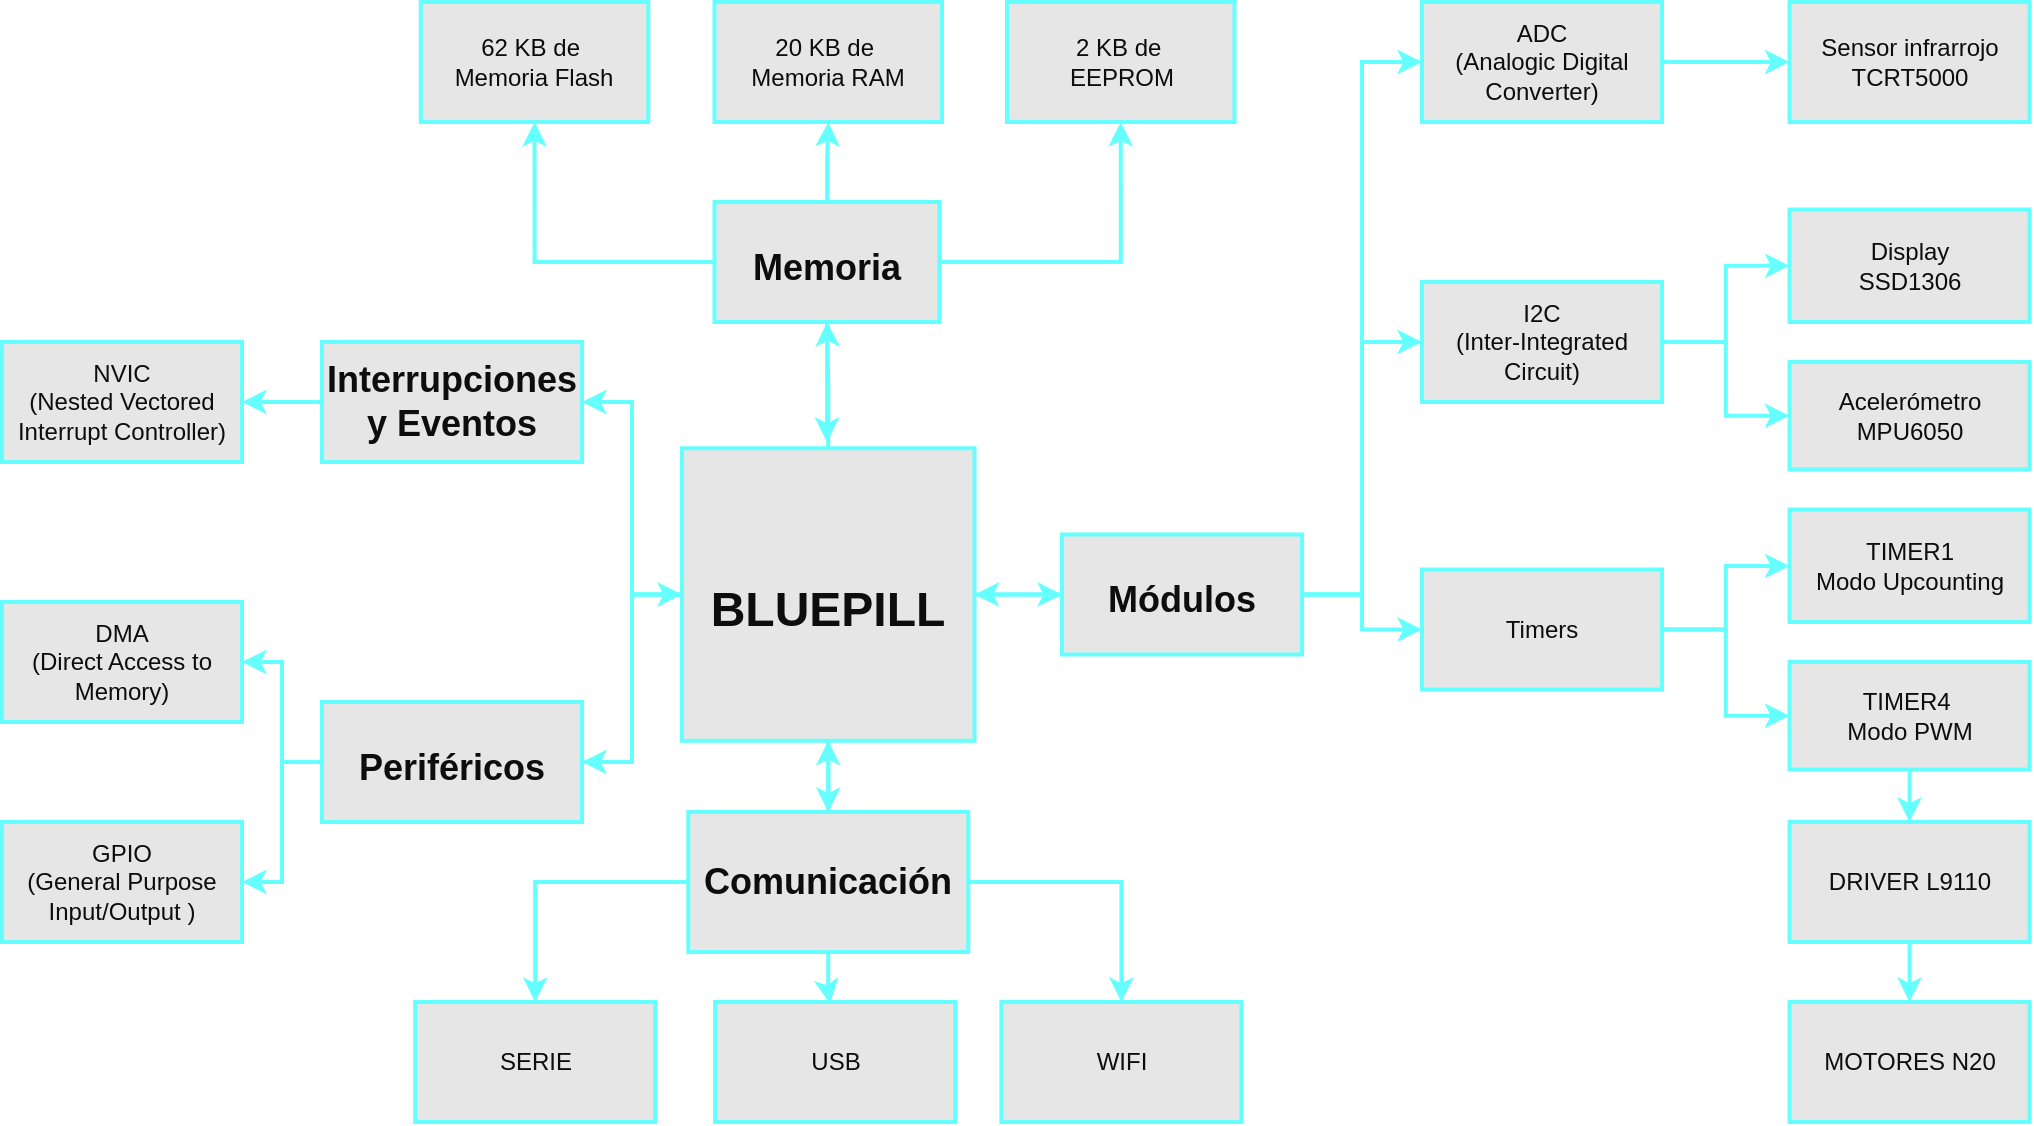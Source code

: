 <mxfile version="24.5.1" type="device">
  <diagram name="Página-1" id="UtZLhoic3mdD72n7Qbd9">
    <mxGraphModel dx="2062" dy="1900" grid="1" gridSize="10" guides="1" tooltips="1" connect="1" arrows="1" fold="1" page="1" pageScale="1" pageWidth="827" pageHeight="1169" background="none" math="0" shadow="0">
      <root>
        <mxCell id="0" />
        <mxCell id="1" parent="0" />
        <mxCell id="LOjJa33kq37aPNoS52nW-3" value="" style="edgeStyle=orthogonalEdgeStyle;rounded=0;orthogonalLoop=1;jettySize=auto;html=1;fontColor=#0D0D0D;strokeColor=#66FFFF;fillColor=#E6E6E6;strokeWidth=2;" parent="1" source="LOjJa33kq37aPNoS52nW-1" target="LOjJa33kq37aPNoS52nW-2" edge="1">
          <mxGeometry relative="1" as="geometry" />
        </mxCell>
        <mxCell id="LOjJa33kq37aPNoS52nW-5" value="" style="edgeStyle=orthogonalEdgeStyle;rounded=0;orthogonalLoop=1;jettySize=auto;html=1;fontColor=#0D0D0D;strokeColor=#66FFFF;fillColor=#E6E6E6;strokeWidth=2;" parent="1" source="LOjJa33kq37aPNoS52nW-1" target="LOjJa33kq37aPNoS52nW-4" edge="1">
          <mxGeometry relative="1" as="geometry" />
        </mxCell>
        <mxCell id="2hEsS9jjBGfZLcal9isF-10" style="edgeStyle=orthogonalEdgeStyle;rounded=0;orthogonalLoop=1;jettySize=auto;html=1;exitX=0;exitY=0.5;exitDx=0;exitDy=0;entryX=1;entryY=0.5;entryDx=0;entryDy=0;strokeColor=#66FFFF;fillColor=#E6E6E6;strokeWidth=2;" parent="1" source="LOjJa33kq37aPNoS52nW-1" target="LOjJa33kq37aPNoS52nW-70" edge="1">
          <mxGeometry relative="1" as="geometry" />
        </mxCell>
        <mxCell id="2hEsS9jjBGfZLcal9isF-18" style="edgeStyle=orthogonalEdgeStyle;rounded=0;orthogonalLoop=1;jettySize=auto;html=1;entryX=0.5;entryY=0;entryDx=0;entryDy=0;strokeColor=#66FFFF;fillColor=#E6E6E6;strokeWidth=2;" parent="1" source="LOjJa33kq37aPNoS52nW-1" target="LOjJa33kq37aPNoS52nW-6" edge="1">
          <mxGeometry relative="1" as="geometry" />
        </mxCell>
        <mxCell id="2hEsS9jjBGfZLcal9isF-21" style="edgeStyle=orthogonalEdgeStyle;rounded=0;orthogonalLoop=1;jettySize=auto;html=1;exitX=0;exitY=0.5;exitDx=0;exitDy=0;entryX=1;entryY=0.5;entryDx=0;entryDy=0;strokeColor=#66FFFF;fillColor=#E6E6E6;strokeWidth=2;" parent="1" source="LOjJa33kq37aPNoS52nW-1" target="LOjJa33kq37aPNoS52nW-95" edge="1">
          <mxGeometry relative="1" as="geometry" />
        </mxCell>
        <mxCell id="LOjJa33kq37aPNoS52nW-1" value="&lt;h1&gt;&lt;font style=&quot;&quot;&gt;&lt;font style=&quot;&quot;&gt;&lt;font style=&quot;font-size: 24px;&quot;&gt;BLUEPILL&lt;/font&gt;&lt;/font&gt;&lt;/font&gt;&lt;/h1&gt;" style="whiteSpace=wrap;html=1;aspect=fixed;fillColor=#E6E6E6;strokeColor=#66FFFF;fontSize=23;fontColor=#0D0D0D;strokeWidth=2;" parent="1" vertex="1">
          <mxGeometry x="200" y="183.13" width="146.25" height="146.25" as="geometry" />
        </mxCell>
        <mxCell id="LOjJa33kq37aPNoS52nW-57" value="" style="edgeStyle=orthogonalEdgeStyle;rounded=0;orthogonalLoop=1;jettySize=auto;html=1;fontColor=#0D0D0D;strokeColor=#66FFFF;fillColor=#E6E6E6;strokeWidth=2;" parent="1" source="LOjJa33kq37aPNoS52nW-2" target="LOjJa33kq37aPNoS52nW-54" edge="1">
          <mxGeometry relative="1" as="geometry" />
        </mxCell>
        <mxCell id="LOjJa33kq37aPNoS52nW-59" style="edgeStyle=orthogonalEdgeStyle;rounded=0;orthogonalLoop=1;jettySize=auto;html=1;entryX=0.5;entryY=1;entryDx=0;entryDy=0;fontColor=#0D0D0D;strokeColor=#66FFFF;fillColor=#E6E6E6;strokeWidth=2;" parent="1" source="LOjJa33kq37aPNoS52nW-2" target="LOjJa33kq37aPNoS52nW-55" edge="1">
          <mxGeometry relative="1" as="geometry" />
        </mxCell>
        <mxCell id="LOjJa33kq37aPNoS52nW-60" style="edgeStyle=orthogonalEdgeStyle;rounded=0;orthogonalLoop=1;jettySize=auto;html=1;exitX=0;exitY=0.5;exitDx=0;exitDy=0;entryX=0.5;entryY=1;entryDx=0;entryDy=0;fontColor=#0D0D0D;strokeColor=#66FFFF;fillColor=#E6E6E6;strokeWidth=2;" parent="1" source="LOjJa33kq37aPNoS52nW-2" target="LOjJa33kq37aPNoS52nW-56" edge="1">
          <mxGeometry relative="1" as="geometry">
            <Array as="points">
              <mxPoint x="126" y="90" />
            </Array>
          </mxGeometry>
        </mxCell>
        <mxCell id="2hEsS9jjBGfZLcal9isF-14" style="edgeStyle=orthogonalEdgeStyle;rounded=0;orthogonalLoop=1;jettySize=auto;html=1;strokeColor=#66FFFF;fillColor=#E6E6E6;strokeWidth=2;" parent="1" source="LOjJa33kq37aPNoS52nW-2" edge="1">
          <mxGeometry relative="1" as="geometry">
            <mxPoint x="272.5" y="180" as="targetPoint" />
          </mxGeometry>
        </mxCell>
        <mxCell id="LOjJa33kq37aPNoS52nW-2" value="&lt;h2&gt;&lt;font style=&quot;font-size: 18px;&quot;&gt;Memoria&lt;/font&gt;&lt;/h2&gt;" style="whiteSpace=wrap;html=1;fillColor=#E6E6E6;strokeColor=#66FFFF;fontSize=18;fontColor=#0D0D0D;strokeWidth=2;" parent="1" vertex="1">
          <mxGeometry x="216.25" y="60" width="112.5" height="60" as="geometry" />
        </mxCell>
        <mxCell id="OEmYBM9wP6fGd_knW8Kb-1" style="edgeStyle=orthogonalEdgeStyle;rounded=0;orthogonalLoop=1;jettySize=auto;html=1;entryX=0;entryY=0.5;entryDx=0;entryDy=0;fontColor=#0D0D0D;strokeColor=#66FFFF;fillColor=#E6E6E6;strokeWidth=2;" parent="1" source="LOjJa33kq37aPNoS52nW-4" target="LOjJa33kq37aPNoS52nW-18" edge="1">
          <mxGeometry relative="1" as="geometry" />
        </mxCell>
        <mxCell id="OEmYBM9wP6fGd_knW8Kb-2" style="edgeStyle=orthogonalEdgeStyle;rounded=0;orthogonalLoop=1;jettySize=auto;html=1;entryX=0;entryY=0.5;entryDx=0;entryDy=0;fontColor=#0D0D0D;strokeColor=#66FFFF;fillColor=#E6E6E6;strokeWidth=2;" parent="1" source="LOjJa33kq37aPNoS52nW-4" target="LOjJa33kq37aPNoS52nW-14" edge="1">
          <mxGeometry relative="1" as="geometry" />
        </mxCell>
        <mxCell id="OEmYBM9wP6fGd_knW8Kb-3" style="edgeStyle=orthogonalEdgeStyle;rounded=0;orthogonalLoop=1;jettySize=auto;html=1;entryX=0;entryY=0.5;entryDx=0;entryDy=0;fontColor=#0D0D0D;strokeColor=#66FFFF;fillColor=#E6E6E6;strokeWidth=2;" parent="1" source="LOjJa33kq37aPNoS52nW-4" target="LOjJa33kq37aPNoS52nW-21" edge="1">
          <mxGeometry relative="1" as="geometry" />
        </mxCell>
        <mxCell id="2hEsS9jjBGfZLcal9isF-15" style="edgeStyle=orthogonalEdgeStyle;rounded=0;orthogonalLoop=1;jettySize=auto;html=1;exitX=0;exitY=0.5;exitDx=0;exitDy=0;entryX=1;entryY=0.5;entryDx=0;entryDy=0;strokeColor=#66FFFF;fillColor=#E6E6E6;strokeWidth=2;" parent="1" source="LOjJa33kq37aPNoS52nW-4" target="LOjJa33kq37aPNoS52nW-1" edge="1">
          <mxGeometry relative="1" as="geometry" />
        </mxCell>
        <mxCell id="LOjJa33kq37aPNoS52nW-4" value="&lt;h2&gt;&lt;font style=&quot;font-size: 18px;&quot;&gt;Módulos&lt;/font&gt;&lt;/h2&gt;" style="whiteSpace=wrap;html=1;fillColor=#E6E6E6;strokeColor=#66FFFF;fontSize=18;fontColor=#0D0D0D;strokeWidth=2;" parent="1" vertex="1">
          <mxGeometry x="390" y="226.25" width="120" height="60" as="geometry" />
        </mxCell>
        <mxCell id="LOjJa33kq37aPNoS52nW-32" value="" style="edgeStyle=orthogonalEdgeStyle;rounded=0;orthogonalLoop=1;jettySize=auto;html=1;fontColor=#0D0D0D;strokeColor=#66FFFF;fillColor=#E6E6E6;strokeWidth=2;" parent="1" source="LOjJa33kq37aPNoS52nW-6" target="LOjJa33kq37aPNoS52nW-31" edge="1">
          <mxGeometry relative="1" as="geometry" />
        </mxCell>
        <mxCell id="LOjJa33kq37aPNoS52nW-36" value="" style="edgeStyle=orthogonalEdgeStyle;rounded=0;orthogonalLoop=1;jettySize=auto;html=1;fontColor=#0D0D0D;strokeColor=#66FFFF;fillColor=#E6E6E6;strokeWidth=2;" parent="1" source="LOjJa33kq37aPNoS52nW-6" target="LOjJa33kq37aPNoS52nW-35" edge="1">
          <mxGeometry relative="1" as="geometry" />
        </mxCell>
        <mxCell id="2hEsS9jjBGfZLcal9isF-19" style="edgeStyle=orthogonalEdgeStyle;rounded=0;orthogonalLoop=1;jettySize=auto;html=1;exitX=0.5;exitY=0;exitDx=0;exitDy=0;entryX=0.5;entryY=1;entryDx=0;entryDy=0;strokeColor=#66FFFF;fillColor=#E6E6E6;strokeWidth=2;" parent="1" source="LOjJa33kq37aPNoS52nW-6" target="LOjJa33kq37aPNoS52nW-1" edge="1">
          <mxGeometry relative="1" as="geometry" />
        </mxCell>
        <mxCell id="LOjJa33kq37aPNoS52nW-6" value="&lt;h2 style=&quot;font-size: 18px;&quot;&gt;Comunicación&lt;/h2&gt;" style="whiteSpace=wrap;html=1;fillColor=#E6E6E6;strokeColor=#66FFFF;fontSize=18;fontColor=#0D0D0D;strokeWidth=2;" parent="1" vertex="1">
          <mxGeometry x="203.13" y="365" width="140" height="70" as="geometry" />
        </mxCell>
        <mxCell id="LOjJa33kq37aPNoS52nW-50" style="edgeStyle=orthogonalEdgeStyle;rounded=0;orthogonalLoop=1;jettySize=auto;html=1;entryX=0;entryY=0.5;entryDx=0;entryDy=0;fontColor=#0D0D0D;strokeColor=#66FFFF;fillColor=#E6E6E6;strokeWidth=2;" parent="1" source="LOjJa33kq37aPNoS52nW-14" target="LOjJa33kq37aPNoS52nW-49" edge="1">
          <mxGeometry relative="1" as="geometry" />
        </mxCell>
        <mxCell id="LOjJa33kq37aPNoS52nW-14" value="ADC&lt;div&gt;(Analogic Digital Converter)&lt;/div&gt;" style="whiteSpace=wrap;html=1;fillColor=#E6E6E6;strokeColor=#66FFFF;fontColor=#0D0D0D;strokeWidth=2;" parent="1" vertex="1">
          <mxGeometry x="570" y="-40" width="120" height="60" as="geometry" />
        </mxCell>
        <mxCell id="LOjJa33kq37aPNoS52nW-46" style="edgeStyle=orthogonalEdgeStyle;rounded=0;orthogonalLoop=1;jettySize=auto;html=1;entryX=0;entryY=0.5;entryDx=0;entryDy=0;fontColor=#0D0D0D;strokeColor=#66FFFF;fillColor=#E6E6E6;strokeWidth=2;" parent="1" source="LOjJa33kq37aPNoS52nW-18" target="LOjJa33kq37aPNoS52nW-44" edge="1">
          <mxGeometry relative="1" as="geometry" />
        </mxCell>
        <mxCell id="LOjJa33kq37aPNoS52nW-47" style="edgeStyle=orthogonalEdgeStyle;rounded=0;orthogonalLoop=1;jettySize=auto;html=1;entryX=0;entryY=0.5;entryDx=0;entryDy=0;fontColor=#0D0D0D;strokeColor=#66FFFF;fillColor=#E6E6E6;strokeWidth=2;" parent="1" source="LOjJa33kq37aPNoS52nW-18" target="LOjJa33kq37aPNoS52nW-45" edge="1">
          <mxGeometry relative="1" as="geometry" />
        </mxCell>
        <mxCell id="LOjJa33kq37aPNoS52nW-18" value="I2C&lt;div&gt;(Inter-Integrated Circuit)&lt;/div&gt;" style="whiteSpace=wrap;html=1;fillColor=#E6E6E6;strokeColor=#66FFFF;fontColor=#0D0D0D;strokeWidth=2;" parent="1" vertex="1">
          <mxGeometry x="570" y="100" width="120" height="60" as="geometry" />
        </mxCell>
        <mxCell id="LOjJa33kq37aPNoS52nW-38" value="" style="edgeStyle=orthogonalEdgeStyle;rounded=0;orthogonalLoop=1;jettySize=auto;html=1;fontColor=#0D0D0D;strokeColor=#66FFFF;fillColor=#E6E6E6;strokeWidth=2;" parent="1" source="LOjJa33kq37aPNoS52nW-21" target="LOjJa33kq37aPNoS52nW-37" edge="1">
          <mxGeometry relative="1" as="geometry" />
        </mxCell>
        <mxCell id="LOjJa33kq37aPNoS52nW-41" style="edgeStyle=orthogonalEdgeStyle;rounded=0;orthogonalLoop=1;jettySize=auto;html=1;entryX=0;entryY=0.5;entryDx=0;entryDy=0;fontColor=#0D0D0D;strokeColor=#66FFFF;fillColor=#E6E6E6;strokeWidth=2;" parent="1" source="LOjJa33kq37aPNoS52nW-21" target="LOjJa33kq37aPNoS52nW-40" edge="1">
          <mxGeometry relative="1" as="geometry" />
        </mxCell>
        <mxCell id="LOjJa33kq37aPNoS52nW-21" value="Timers" style="whiteSpace=wrap;html=1;fillColor=#E6E6E6;strokeColor=#66FFFF;fontColor=#0D0D0D;strokeWidth=2;" parent="1" vertex="1">
          <mxGeometry x="570" y="243.75" width="120" height="60" as="geometry" />
        </mxCell>
        <mxCell id="LOjJa33kq37aPNoS52nW-31" value="SERIE" style="whiteSpace=wrap;html=1;fillColor=#E6E6E6;strokeColor=#66FFFF;fontColor=#0D0D0D;strokeWidth=2;" parent="1" vertex="1">
          <mxGeometry x="66.56" y="460" width="120" height="60" as="geometry" />
        </mxCell>
        <mxCell id="LOjJa33kq37aPNoS52nW-33" value="USB" style="whiteSpace=wrap;html=1;fillColor=#E6E6E6;strokeColor=#66FFFF;fontColor=#0D0D0D;strokeWidth=2;" parent="1" vertex="1">
          <mxGeometry x="216.56" y="460" width="120" height="60" as="geometry" />
        </mxCell>
        <mxCell id="LOjJa33kq37aPNoS52nW-35" value="WIFI" style="whiteSpace=wrap;html=1;fillColor=#E6E6E6;strokeColor=#66FFFF;fontColor=#0D0D0D;strokeWidth=2;" parent="1" vertex="1">
          <mxGeometry x="359.69" y="460" width="120" height="60" as="geometry" />
        </mxCell>
        <mxCell id="LOjJa33kq37aPNoS52nW-37" value="TIMER1&lt;div&gt;Modo Upcounting&lt;/div&gt;" style="whiteSpace=wrap;html=1;fillColor=#E6E6E6;strokeColor=#66FFFF;fontColor=#0D0D0D;strokeWidth=2;" parent="1" vertex="1">
          <mxGeometry x="753.75" y="213.75" width="120" height="56.25" as="geometry" />
        </mxCell>
        <mxCell id="xJ_olGzIrYxLAFozkkYI-2" style="edgeStyle=orthogonalEdgeStyle;rounded=0;orthogonalLoop=1;jettySize=auto;html=1;entryX=0.5;entryY=0;entryDx=0;entryDy=0;strokeWidth=2;strokeColor=#66FFFF;" edge="1" parent="1" source="LOjJa33kq37aPNoS52nW-40" target="xJ_olGzIrYxLAFozkkYI-1">
          <mxGeometry relative="1" as="geometry" />
        </mxCell>
        <mxCell id="LOjJa33kq37aPNoS52nW-40" value="TIMER4&amp;nbsp;&lt;div&gt;Modo PWM&lt;/div&gt;" style="whiteSpace=wrap;html=1;fillColor=#E6E6E6;strokeColor=#66FFFF;fontColor=#0D0D0D;strokeWidth=2;" parent="1" vertex="1">
          <mxGeometry x="753.75" y="290" width="120" height="53.75" as="geometry" />
        </mxCell>
        <mxCell id="LOjJa33kq37aPNoS52nW-44" value="Display&lt;div&gt;SSD1306&lt;/div&gt;" style="whiteSpace=wrap;html=1;fillColor=#E6E6E6;strokeColor=#66FFFF;fontColor=#0D0D0D;strokeWidth=2;" parent="1" vertex="1">
          <mxGeometry x="753.75" y="63.75" width="120" height="56.25" as="geometry" />
        </mxCell>
        <mxCell id="LOjJa33kq37aPNoS52nW-45" value="Acelerómetro MPU6050" style="whiteSpace=wrap;html=1;fillColor=#E6E6E6;strokeColor=#66FFFF;fontColor=#0D0D0D;strokeWidth=2;" parent="1" vertex="1">
          <mxGeometry x="753.75" y="140" width="120" height="53.75" as="geometry" />
        </mxCell>
        <mxCell id="LOjJa33kq37aPNoS52nW-49" value="Sensor infrarrojo&lt;div&gt;TCRT5000&lt;/div&gt;" style="whiteSpace=wrap;html=1;fillColor=#E6E6E6;strokeColor=#66FFFF;fontColor=#0D0D0D;strokeWidth=2;" parent="1" vertex="1">
          <mxGeometry x="753.75" y="-40" width="120" height="60" as="geometry" />
        </mxCell>
        <mxCell id="LOjJa33kq37aPNoS52nW-54" value="20 KB de&amp;nbsp;&lt;div&gt;Memoria RAM&lt;/div&gt;" style="whiteSpace=wrap;html=1;fillColor=#E6E6E6;strokeColor=#66FFFF;fontColor=#0D0D0D;strokeWidth=2;" parent="1" vertex="1">
          <mxGeometry x="216.25" y="-40" width="113.75" height="60" as="geometry" />
        </mxCell>
        <mxCell id="LOjJa33kq37aPNoS52nW-55" value="2 KB de&amp;nbsp;&lt;div&gt;EEPROM&lt;/div&gt;" style="whiteSpace=wrap;html=1;fillColor=#E6E6E6;strokeColor=#66FFFF;fontColor=#0D0D0D;strokeWidth=2;" parent="1" vertex="1">
          <mxGeometry x="362.5" y="-40" width="113.75" height="60" as="geometry" />
        </mxCell>
        <mxCell id="LOjJa33kq37aPNoS52nW-56" value="62 KB de&amp;nbsp;&lt;div&gt;Memoria Flash&lt;/div&gt;" style="whiteSpace=wrap;html=1;fillColor=#E6E6E6;strokeColor=#66FFFF;fontColor=#0D0D0D;strokeWidth=2;" parent="1" vertex="1">
          <mxGeometry x="69.38" y="-40" width="113.75" height="60" as="geometry" />
        </mxCell>
        <mxCell id="LOjJa33kq37aPNoS52nW-89" value="" style="edgeStyle=orthogonalEdgeStyle;rounded=0;orthogonalLoop=1;jettySize=auto;html=1;fontColor=#0D0D0D;strokeColor=#66FFFF;fillColor=#E6E6E6;strokeWidth=2;" parent="1" source="LOjJa33kq37aPNoS52nW-70" target="LOjJa33kq37aPNoS52nW-88" edge="1">
          <mxGeometry relative="1" as="geometry" />
        </mxCell>
        <mxCell id="LOjJa33kq37aPNoS52nW-70" value="&lt;h2 style=&quot;font-size: 18px;&quot;&gt;Interrupciones&lt;br&gt;y&lt;span style=&quot;background-color: initial; font-size: 18px;&quot;&gt;&amp;nbsp;Eventos&lt;/span&gt;&lt;/h2&gt;" style="whiteSpace=wrap;html=1;fillColor=#E6E6E6;strokeColor=#66FFFF;fontSize=18;fontColor=#0D0D0D;strokeWidth=2;" parent="1" vertex="1">
          <mxGeometry x="20" y="130" width="130" height="60" as="geometry" />
        </mxCell>
        <mxCell id="LOjJa33kq37aPNoS52nW-88" value="&lt;div&gt;NVIC&lt;/div&gt;(Nested Vectored Interrupt Controller)" style="whiteSpace=wrap;html=1;fillColor=#E6E6E6;strokeColor=#66FFFF;fontColor=#0D0D0D;strokeWidth=2;" parent="1" vertex="1">
          <mxGeometry x="-140" y="130" width="120" height="60" as="geometry" />
        </mxCell>
        <mxCell id="LOjJa33kq37aPNoS52nW-104" style="edgeStyle=orthogonalEdgeStyle;rounded=0;orthogonalLoop=1;jettySize=auto;html=1;entryX=1;entryY=0.5;entryDx=0;entryDy=0;fontColor=#0D0D0D;strokeColor=#66FFFF;fillColor=#E6E6E6;strokeWidth=2;" parent="1" source="LOjJa33kq37aPNoS52nW-95" target="LOjJa33kq37aPNoS52nW-100" edge="1">
          <mxGeometry relative="1" as="geometry">
            <Array as="points">
              <mxPoint y="340" />
              <mxPoint y="290" />
            </Array>
          </mxGeometry>
        </mxCell>
        <mxCell id="LOjJa33kq37aPNoS52nW-105" style="edgeStyle=orthogonalEdgeStyle;rounded=0;orthogonalLoop=1;jettySize=auto;html=1;entryX=1;entryY=0.5;entryDx=0;entryDy=0;fontColor=#0D0D0D;strokeColor=#66FFFF;fillColor=#E6E6E6;strokeWidth=2;" parent="1" source="LOjJa33kq37aPNoS52nW-95" target="LOjJa33kq37aPNoS52nW-101" edge="1">
          <mxGeometry relative="1" as="geometry">
            <Array as="points">
              <mxPoint y="340" />
              <mxPoint y="400" />
            </Array>
          </mxGeometry>
        </mxCell>
        <mxCell id="2hEsS9jjBGfZLcal9isF-20" style="edgeStyle=orthogonalEdgeStyle;rounded=0;orthogonalLoop=1;jettySize=auto;html=1;entryX=0;entryY=0.5;entryDx=0;entryDy=0;strokeColor=#66FFFF;fillColor=#E6E6E6;strokeWidth=2;" parent="1" source="LOjJa33kq37aPNoS52nW-95" target="LOjJa33kq37aPNoS52nW-1" edge="1">
          <mxGeometry relative="1" as="geometry" />
        </mxCell>
        <mxCell id="LOjJa33kq37aPNoS52nW-95" value="&lt;h2&gt;&lt;font style=&quot;font-size: 18px;&quot;&gt;Periféricos&lt;/font&gt;&lt;/h2&gt;" style="whiteSpace=wrap;html=1;fillColor=#E6E6E6;strokeColor=#66FFFF;fontSize=18;fontColor=#0D0D0D;strokeWidth=2;" parent="1" vertex="1">
          <mxGeometry x="20" y="310" width="130" height="60" as="geometry" />
        </mxCell>
        <mxCell id="LOjJa33kq37aPNoS52nW-100" value="DMA&lt;div&gt;(&lt;span style=&quot;background-color: initial;&quot;&gt;Direct Access to Memory&lt;/span&gt;&lt;span style=&quot;background-color: initial;&quot;&gt;)&lt;/span&gt;&lt;/div&gt;" style="whiteSpace=wrap;html=1;fillColor=#E6E6E6;strokeColor=#66FFFF;fontColor=#0D0D0D;strokeWidth=2;" parent="1" vertex="1">
          <mxGeometry x="-140" y="260" width="120" height="60" as="geometry" />
        </mxCell>
        <mxCell id="LOjJa33kq37aPNoS52nW-101" value="GPIO&lt;div&gt;(&lt;span style=&quot;background-color: initial;&quot;&gt;General Purpose Input/Output&amp;nbsp;&lt;/span&gt;&lt;span style=&quot;background-color: initial;&quot;&gt;)&lt;/span&gt;&lt;/div&gt;" style="whiteSpace=wrap;html=1;fillColor=#E6E6E6;strokeColor=#66FFFF;fontColor=#0D0D0D;strokeWidth=2;" parent="1" vertex="1">
          <mxGeometry x="-140" y="370" width="120" height="60" as="geometry" />
        </mxCell>
        <mxCell id="2hEsS9jjBGfZLcal9isF-3" style="edgeStyle=orthogonalEdgeStyle;rounded=0;orthogonalLoop=1;jettySize=auto;html=1;entryX=0.479;entryY=0.014;entryDx=0;entryDy=0;entryPerimeter=0;strokeColor=#66FFFF;fillColor=#E6E6E6;strokeWidth=2;" parent="1" source="LOjJa33kq37aPNoS52nW-6" target="LOjJa33kq37aPNoS52nW-33" edge="1">
          <mxGeometry relative="1" as="geometry" />
        </mxCell>
        <mxCell id="xJ_olGzIrYxLAFozkkYI-4" style="edgeStyle=orthogonalEdgeStyle;rounded=0;orthogonalLoop=1;jettySize=auto;html=1;entryX=0.5;entryY=0;entryDx=0;entryDy=0;strokeWidth=2;strokeColor=#66FFFF;" edge="1" parent="1" source="xJ_olGzIrYxLAFozkkYI-1" target="xJ_olGzIrYxLAFozkkYI-3">
          <mxGeometry relative="1" as="geometry" />
        </mxCell>
        <mxCell id="xJ_olGzIrYxLAFozkkYI-1" value="DRIVER L9110" style="whiteSpace=wrap;html=1;fillColor=#E6E6E6;strokeColor=#66FFFF;fontColor=#0D0D0D;strokeWidth=2;" vertex="1" parent="1">
          <mxGeometry x="753.75" y="370" width="120" height="60" as="geometry" />
        </mxCell>
        <mxCell id="xJ_olGzIrYxLAFozkkYI-3" value="MOTORES N20" style="whiteSpace=wrap;html=1;fillColor=#E6E6E6;strokeColor=#66FFFF;fontColor=#0D0D0D;strokeWidth=2;" vertex="1" parent="1">
          <mxGeometry x="753.75" y="460" width="120" height="60" as="geometry" />
        </mxCell>
      </root>
    </mxGraphModel>
  </diagram>
</mxfile>

